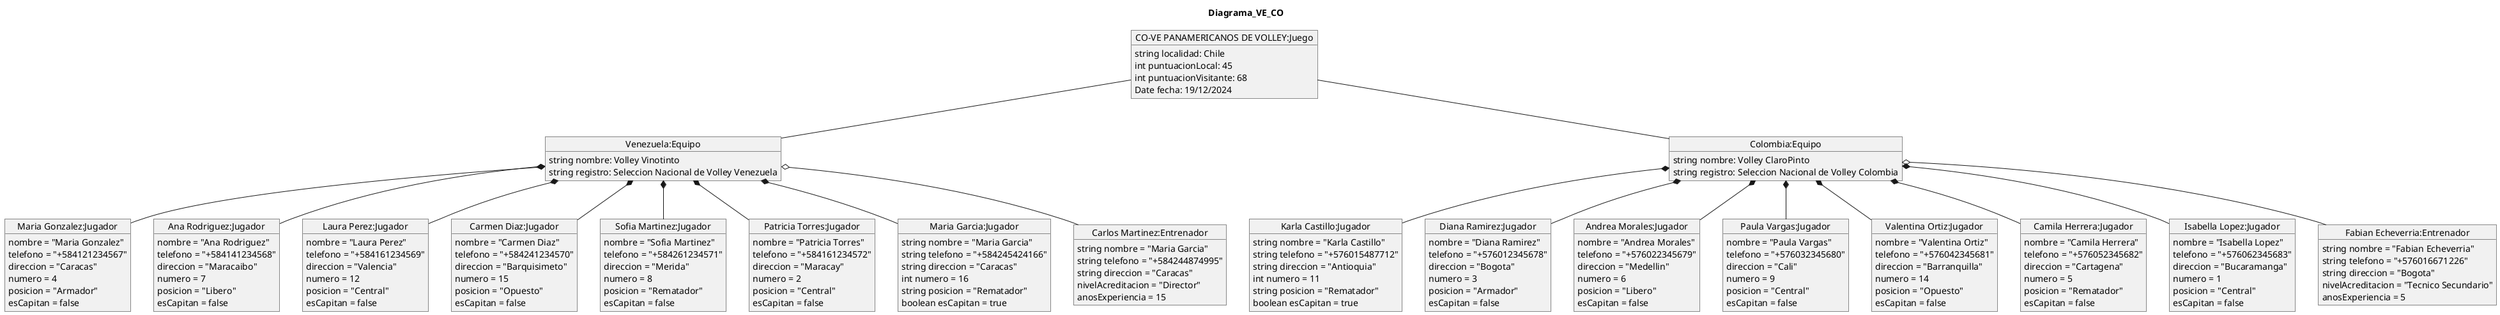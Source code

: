 @startuml

title Diagrama_VE_CO
'EL diagrama incluye todos los objetos que participan en el juego VEnezuela-Colombia'

object "Venezuela:Equipo" as ve {
     string nombre: Volley Vinotinto
     string registro: Seleccion Nacional de Volley Venezuela
}

object "Colombia:Equipo" as co {
     string nombre: Volley ClaroPinto
     string registro: Seleccion Nacional de Volley Colombia
}

object "CO-VE PANAMERICANOS DE VOLLEY:Juego" as CoVe {
    string localidad: Chile
    int puntuacionLocal: 45
    int puntuacionVisitante: 68
    Date fecha: 19/12/2024
}

'Venezuelan Team'
object "Maria Gonzalez:Jugador" as mg1 {
    nombre = "Maria Gonzalez"
    telefono = "+584121234567"
    direccion = "Caracas"
    numero = 4
    posicion = "Armador"
    esCapitan = false
}

object "Ana Rodriguez:Jugador" as ar {
    nombre = "Ana Rodriguez"
    telefono = "+584141234568"
    direccion = "Maracaibo"
    numero = 7
    posicion = "Libero"
    esCapitan = false
}

object "Laura Perez:Jugador" as lp {
    nombre = "Laura Perez"
    telefono = "+584161234569"
    direccion = "Valencia"
    numero = 12
    posicion = "Central"
    esCapitan = false
}

object "Carmen Diaz:Jugador" as cd {
    nombre = "Carmen Diaz"
    telefono = "+584241234570"
    direccion = "Barquisimeto"
    numero = 15
    posicion = "Opuesto"
    esCapitan = false
}

object "Sofia Martinez:Jugador" as sm {
    nombre = "Sofia Martinez"
    telefono = "+584261234571"
    direccion = "Merida"
    numero = 8
    posicion = "Rematador"
    esCapitan = false
}

object "Patricia Torres:Jugador" as pt {
    nombre = "Patricia Torres"
    telefono = "+584161234572"
    direccion = "Maracay"
    numero = 2
    posicion = "Central"
    esCapitan = false
}

object "Maria Garcia:Jugador" as mg2 {
    string nombre = "Maria Garcia"
    string telefono = "+584245424166"
    string direccion = "Caracas"
    int numero = 16
    string posicion = "Rematador" 
    boolean esCapitan = true
}

object "Carlos Martinez:Entrenador" as cm {
    string nombre = "Maria Garcia"
    string telefono = "+584244874995"
    string direccion = "Caracas"
    nivelAcreditacion = "Director"
    anosExperiencia = 15
}

'Colombian Team'
object "Karla Castillo:Jugador" as kc{
    string nombre = "Karla Castillo"
    string telefono = "+576015487712"
    string direccion = "Antioquia"
    int numero = 11
    string posicion = "Rematador" 
    boolean esCapitan = true
}

object "Diana Ramirez:Jugador" as dr {
    nombre = "Diana Ramirez"
    telefono = "+576012345678"
    direccion = "Bogota"
    numero = 3
    posicion = "Armador"
    esCapitan = false
}

object "Andrea Morales:Jugador" as am {
    nombre = "Andrea Morales"
    telefono = "+576022345679"
    direccion = "Medellin"
    numero = 6
    posicion = "Libero"
    esCapitan = false
}

object "Paula Vargas:Jugador" as pv {
    nombre = "Paula Vargas"
    telefono = "+576032345680"
    direccion = "Cali"
    numero = 9
    posicion = "Central"
    esCapitan = false
}

object "Valentina Ortiz:Jugador" as vo {
    nombre = "Valentina Ortiz"
    telefono = "+576042345681"
    direccion = "Barranquilla"
    numero = 14
    posicion = "Opuesto"
    esCapitan = false
}

object "Camila Herrera:Jugador" as ch {
    nombre = "Camila Herrera"
    telefono = "+576052345682"
    direccion = "Cartagena"
    numero = 5
    posicion = "Rematador"
    esCapitan = false
}

object "Isabella Lopez:Jugador" as il {
    nombre = "Isabella Lopez"
    telefono = "+576062345683"
    direccion = "Bucaramanga"
    numero = 1
    posicion = "Central"
    esCapitan = false
}

object "Fabian Echeverria:Entrenador" as fe {
    string nombre = "Fabian Echeverria"
    string telefono = "+576016671226"
    string direccion = "Bogota"
    nivelAcreditacion = "Tecnico Secundario"
    anosExperiencia = 5
}

CoVe -- co
CoVe -- ve

ve o-- cm
ve *-- mg1
ve *-- mg2
ve *-- ar
ve *-- lp
ve *-- cd
ve *-- sm
ve *-- pt

co o-- fe
co *-- kc
co *-- dr
co *-- am
co *-- pv
co *-- vo
co *-- ch
co *-- il



@enduml

